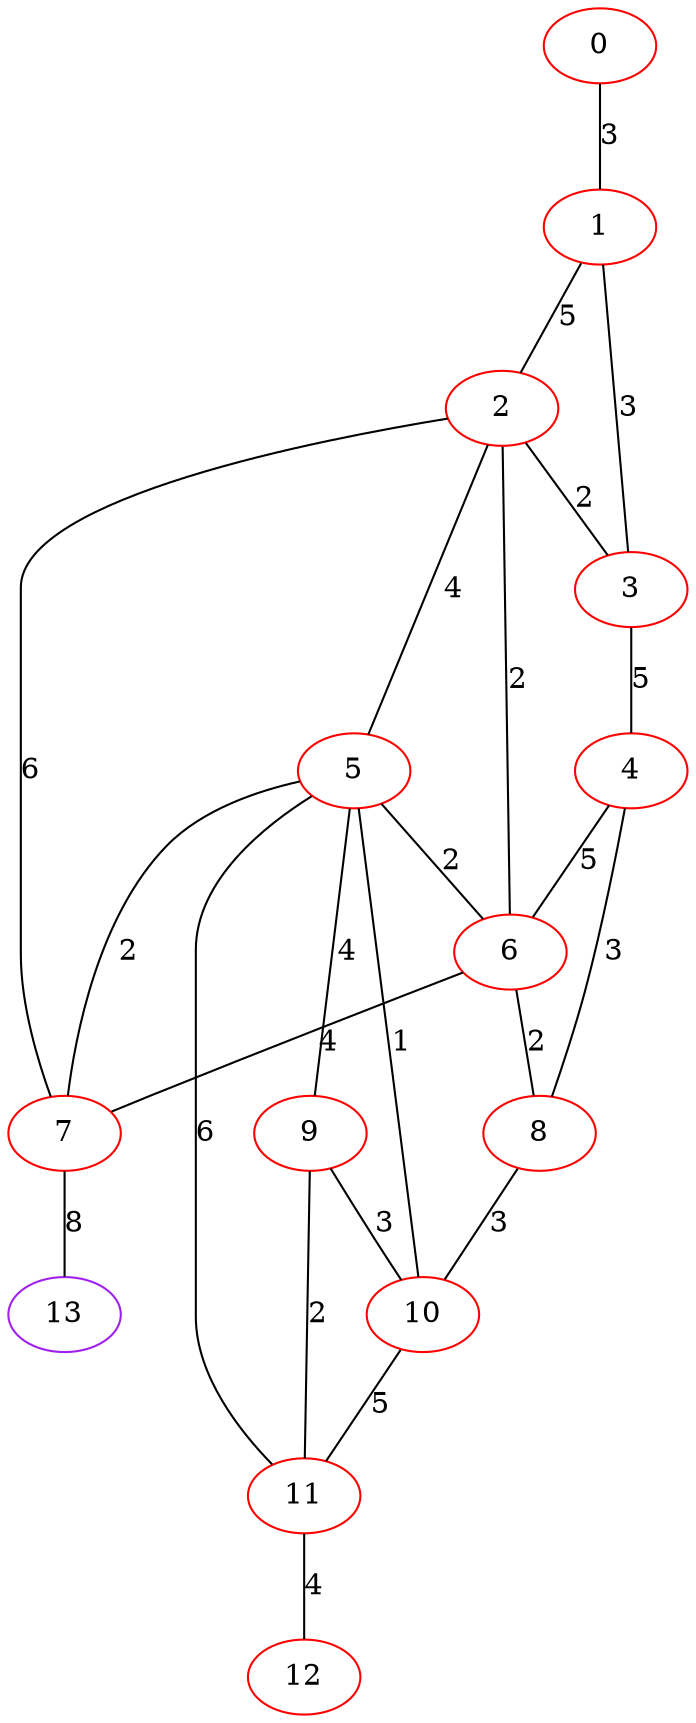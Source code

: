 graph "" {
0 [color=red, weight=1];
1 [color=red, weight=1];
2 [color=red, weight=1];
3 [color=red, weight=1];
4 [color=red, weight=1];
5 [color=red, weight=1];
6 [color=red, weight=1];
7 [color=red, weight=1];
8 [color=red, weight=1];
9 [color=red, weight=1];
10 [color=red, weight=1];
11 [color=red, weight=1];
12 [color=red, weight=1];
13 [color=purple, weight=4];
0 -- 1  [key=0, label=3];
1 -- 2  [key=0, label=5];
1 -- 3  [key=0, label=3];
2 -- 3  [key=0, label=2];
2 -- 5  [key=0, label=4];
2 -- 6  [key=0, label=2];
2 -- 7  [key=0, label=6];
3 -- 4  [key=0, label=5];
4 -- 8  [key=0, label=3];
4 -- 6  [key=0, label=5];
5 -- 6  [key=0, label=2];
5 -- 7  [key=0, label=2];
5 -- 9  [key=0, label=4];
5 -- 10  [key=0, label=1];
5 -- 11  [key=0, label=6];
6 -- 8  [key=0, label=2];
6 -- 7  [key=0, label=4];
7 -- 13  [key=0, label=8];
8 -- 10  [key=0, label=3];
9 -- 10  [key=0, label=3];
9 -- 11  [key=0, label=2];
10 -- 11  [key=0, label=5];
11 -- 12  [key=0, label=4];
}
